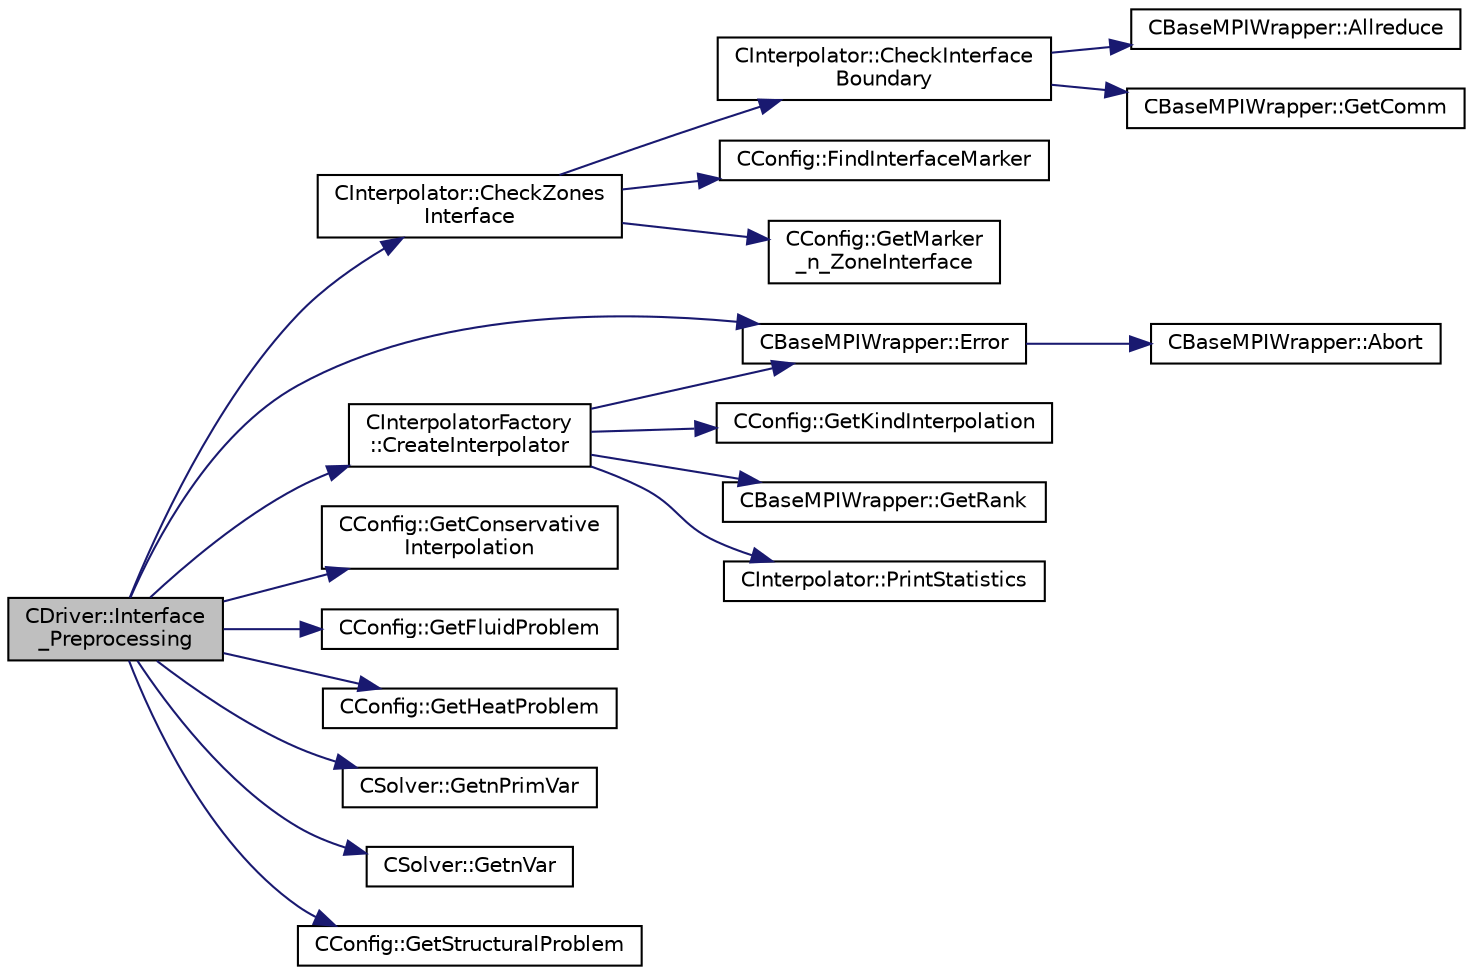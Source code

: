 digraph "CDriver::Interface_Preprocessing"
{
 // LATEX_PDF_SIZE
  edge [fontname="Helvetica",fontsize="10",labelfontname="Helvetica",labelfontsize="10"];
  node [fontname="Helvetica",fontsize="10",shape=record];
  rankdir="LR";
  Node1 [label="CDriver::Interface\l_Preprocessing",height=0.2,width=0.4,color="black", fillcolor="grey75", style="filled", fontcolor="black",tooltip="Definition and allocation of all interface classes."];
  Node1 -> Node2 [color="midnightblue",fontsize="10",style="solid",fontname="Helvetica"];
  Node2 [label="CInterpolator::CheckZones\lInterface",height=0.2,width=0.4,color="black", fillcolor="white", style="filled",URL="$classCInterpolator.html#aba0867c4f1cb94cdee09bba53d3db126",tooltip="Check whether two zones have a common interface."];
  Node2 -> Node3 [color="midnightblue",fontsize="10",style="solid",fontname="Helvetica"];
  Node3 [label="CInterpolator::CheckInterface\lBoundary",height=0.2,width=0.4,color="black", fillcolor="white", style="filled",URL="$classCInterpolator.html#a9c2a32da64f71f2a572432aea04a74bf",tooltip="Check whether an interface should be processed or not, i.e. if it is part of the zones."];
  Node3 -> Node4 [color="midnightblue",fontsize="10",style="solid",fontname="Helvetica"];
  Node4 [label="CBaseMPIWrapper::Allreduce",height=0.2,width=0.4,color="black", fillcolor="white", style="filled",URL="$classCBaseMPIWrapper.html#a381d4b3738c09d92ee1ae9f89715b541",tooltip=" "];
  Node3 -> Node5 [color="midnightblue",fontsize="10",style="solid",fontname="Helvetica"];
  Node5 [label="CBaseMPIWrapper::GetComm",height=0.2,width=0.4,color="black", fillcolor="white", style="filled",URL="$classCBaseMPIWrapper.html#a8154391fc3522954802889d81d4ef5da",tooltip=" "];
  Node2 -> Node6 [color="midnightblue",fontsize="10",style="solid",fontname="Helvetica"];
  Node6 [label="CConfig::FindInterfaceMarker",height=0.2,width=0.4,color="black", fillcolor="white", style="filled",URL="$classCConfig.html#a662505c242a7c84016e6f58467501908",tooltip="Find the marker index (if any) that is part of a given interface pair."];
  Node2 -> Node7 [color="midnightblue",fontsize="10",style="solid",fontname="Helvetica"];
  Node7 [label="CConfig::GetMarker\l_n_ZoneInterface",height=0.2,width=0.4,color="black", fillcolor="white", style="filled",URL="$classCConfig.html#a7b750ac75536d32d586928e11ba14277",tooltip="Get the number of FSI interface markers val_marker."];
  Node1 -> Node8 [color="midnightblue",fontsize="10",style="solid",fontname="Helvetica"];
  Node8 [label="CInterpolatorFactory\l::CreateInterpolator",height=0.2,width=0.4,color="black", fillcolor="white", style="filled",URL="$group__Interfaces.html#ga844fa74779f466148d9b5878f09e2f34",tooltip="Factory method for CInterpolator objects."];
  Node8 -> Node9 [color="midnightblue",fontsize="10",style="solid",fontname="Helvetica"];
  Node9 [label="CBaseMPIWrapper::Error",height=0.2,width=0.4,color="black", fillcolor="white", style="filled",URL="$classCBaseMPIWrapper.html#a04457c47629bda56704e6a8804833eeb",tooltip=" "];
  Node9 -> Node10 [color="midnightblue",fontsize="10",style="solid",fontname="Helvetica"];
  Node10 [label="CBaseMPIWrapper::Abort",height=0.2,width=0.4,color="black", fillcolor="white", style="filled",URL="$classCBaseMPIWrapper.html#af7297d861dca86b45cf561b6ab642e8f",tooltip=" "];
  Node8 -> Node11 [color="midnightblue",fontsize="10",style="solid",fontname="Helvetica"];
  Node11 [label="CConfig::GetKindInterpolation",height=0.2,width=0.4,color="black", fillcolor="white", style="filled",URL="$classCConfig.html#a9368763b88c401c8563ec7add42139e6",tooltip="Get the interpolation method used for matching between zones."];
  Node8 -> Node12 [color="midnightblue",fontsize="10",style="solid",fontname="Helvetica"];
  Node12 [label="CBaseMPIWrapper::GetRank",height=0.2,width=0.4,color="black", fillcolor="white", style="filled",URL="$classCBaseMPIWrapper.html#a63e1f265b788b4e56cb7ebdeba29b78e",tooltip=" "];
  Node8 -> Node13 [color="midnightblue",fontsize="10",style="solid",fontname="Helvetica"];
  Node13 [label="CInterpolator::PrintStatistics",height=0.2,width=0.4,color="black", fillcolor="white", style="filled",URL="$classCInterpolator.html#ac9bd7064962ecd667a9922ed6dfccd93",tooltip="Print information about the interpolation."];
  Node1 -> Node9 [color="midnightblue",fontsize="10",style="solid",fontname="Helvetica"];
  Node1 -> Node14 [color="midnightblue",fontsize="10",style="solid",fontname="Helvetica"];
  Node14 [label="CConfig::GetConservative\lInterpolation",height=0.2,width=0.4,color="black", fillcolor="white", style="filled",URL="$classCConfig.html#ac16cfd3d6a403999662636a94c34e9a6",tooltip="Get option of whether to use conservative interpolation between zones."];
  Node1 -> Node15 [color="midnightblue",fontsize="10",style="solid",fontname="Helvetica"];
  Node15 [label="CConfig::GetFluidProblem",height=0.2,width=0.4,color="black", fillcolor="white", style="filled",URL="$classCConfig.html#ace61be93af4e96f53b22e1a94c647821",tooltip="Return true if a fluid solver is in use."];
  Node1 -> Node16 [color="midnightblue",fontsize="10",style="solid",fontname="Helvetica"];
  Node16 [label="CConfig::GetHeatProblem",height=0.2,width=0.4,color="black", fillcolor="white", style="filled",URL="$classCConfig.html#a605eb8cfb0618fbfb9fc84499b659762",tooltip="Return true if a heat solver is in use."];
  Node1 -> Node17 [color="midnightblue",fontsize="10",style="solid",fontname="Helvetica"];
  Node17 [label="CSolver::GetnPrimVar",height=0.2,width=0.4,color="black", fillcolor="white", style="filled",URL="$classCSolver.html#a7d44cf864d55a58a519ceb639b3b4a45",tooltip="Get the number of variables of the problem."];
  Node1 -> Node18 [color="midnightblue",fontsize="10",style="solid",fontname="Helvetica"];
  Node18 [label="CSolver::GetnVar",height=0.2,width=0.4,color="black", fillcolor="white", style="filled",URL="$classCSolver.html#a0d5dd4e8f99684cfcc50560fd6684c35",tooltip="Get the number of variables of the problem."];
  Node1 -> Node19 [color="midnightblue",fontsize="10",style="solid",fontname="Helvetica"];
  Node19 [label="CConfig::GetStructuralProblem",height=0.2,width=0.4,color="black", fillcolor="white", style="filled",URL="$classCConfig.html#aa89d8d244474c95cd3137adcbfafb1da",tooltip="Return true if a structural solver is in use."];
}
